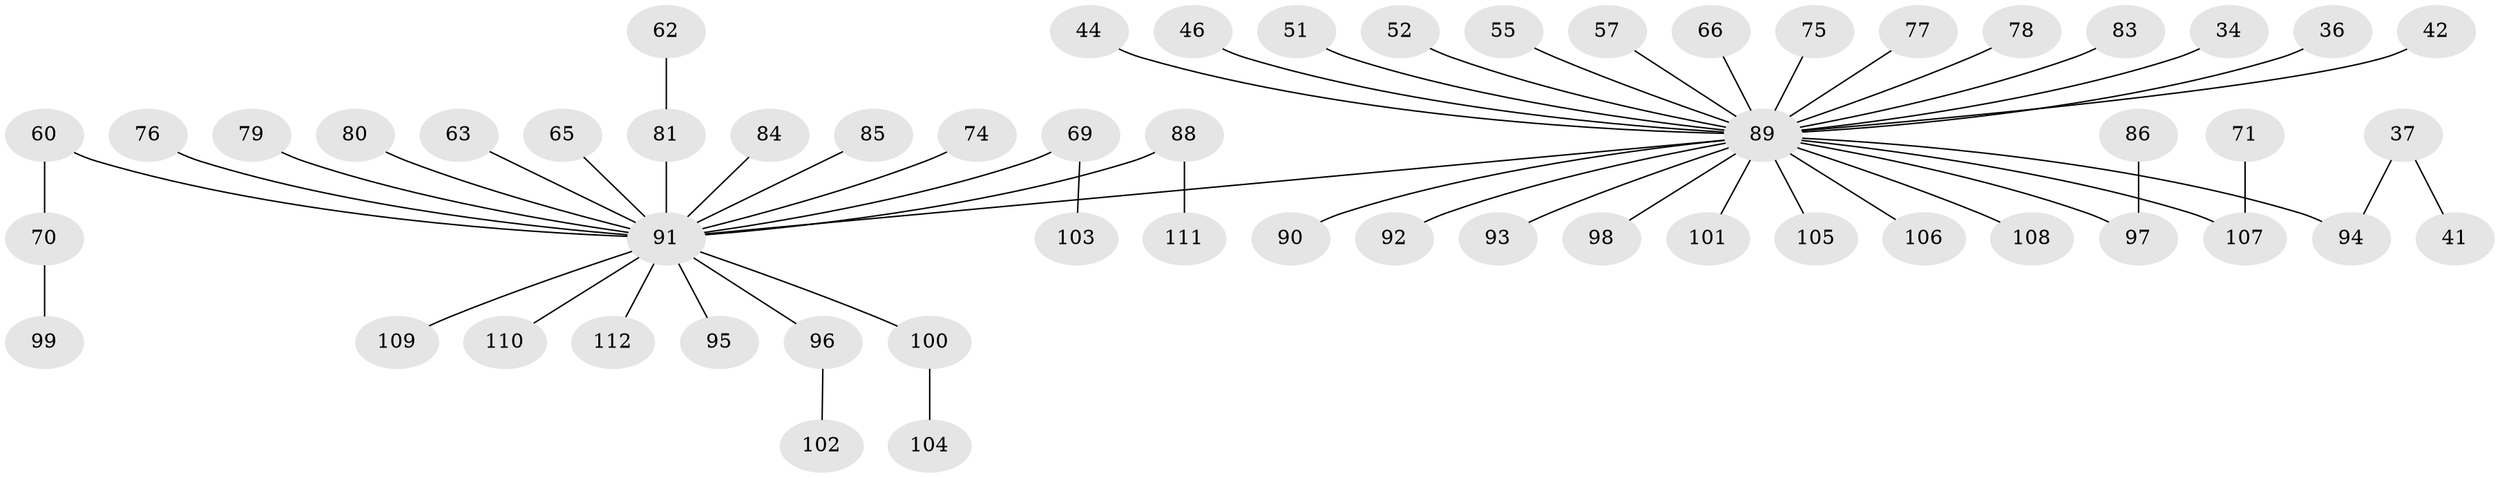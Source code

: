 // original degree distribution, {6: 0.008928571428571428, 8: 0.008928571428571428, 2: 0.2767857142857143, 4: 0.026785714285714284, 5: 0.03571428571428571, 7: 0.017857142857142856, 3: 0.13392857142857142, 1: 0.49107142857142855}
// Generated by graph-tools (version 1.1) at 2025/53/03/09/25 04:53:25]
// undirected, 56 vertices, 55 edges
graph export_dot {
graph [start="1"]
  node [color=gray90,style=filled];
  34;
  36;
  37 [super="+25+31"];
  41;
  42;
  44;
  46;
  51;
  52;
  55;
  57;
  60;
  62;
  63;
  65;
  66;
  69;
  70;
  71;
  74;
  75;
  76;
  77;
  78;
  79;
  80;
  81 [super="+38"];
  83;
  84;
  85;
  86;
  88 [super="+87"];
  89 [super="+14+64+23+30+50+72+73+40"];
  90;
  91 [super="+5+68+8+20+33+35+54+27+58+43+48+53+82"];
  92;
  93;
  94 [super="+22"];
  95;
  96;
  97 [super="+45"];
  98;
  99;
  100;
  101;
  102;
  103;
  104;
  105;
  106;
  107 [super="+61"];
  108;
  109;
  110;
  111;
  112;
  34 -- 89;
  36 -- 89;
  37 -- 41;
  37 -- 94;
  42 -- 89;
  44 -- 89;
  46 -- 89;
  51 -- 89;
  52 -- 89;
  55 -- 89;
  57 -- 89;
  60 -- 70;
  60 -- 91;
  62 -- 81;
  63 -- 91;
  65 -- 91;
  66 -- 89;
  69 -- 103;
  69 -- 91;
  70 -- 99;
  71 -- 107;
  74 -- 91;
  75 -- 89;
  76 -- 91;
  77 -- 89;
  78 -- 89;
  79 -- 91;
  80 -- 91;
  81 -- 91;
  83 -- 89;
  84 -- 91;
  85 -- 91;
  86 -- 97;
  88 -- 91;
  88 -- 111;
  89 -- 91;
  89 -- 94;
  89 -- 98;
  89 -- 105;
  89 -- 106;
  89 -- 101;
  89 -- 97;
  89 -- 108;
  89 -- 93;
  89 -- 107;
  89 -- 90;
  89 -- 92;
  91 -- 110;
  91 -- 100;
  91 -- 109;
  91 -- 96;
  91 -- 112;
  91 -- 95;
  96 -- 102;
  100 -- 104;
}
